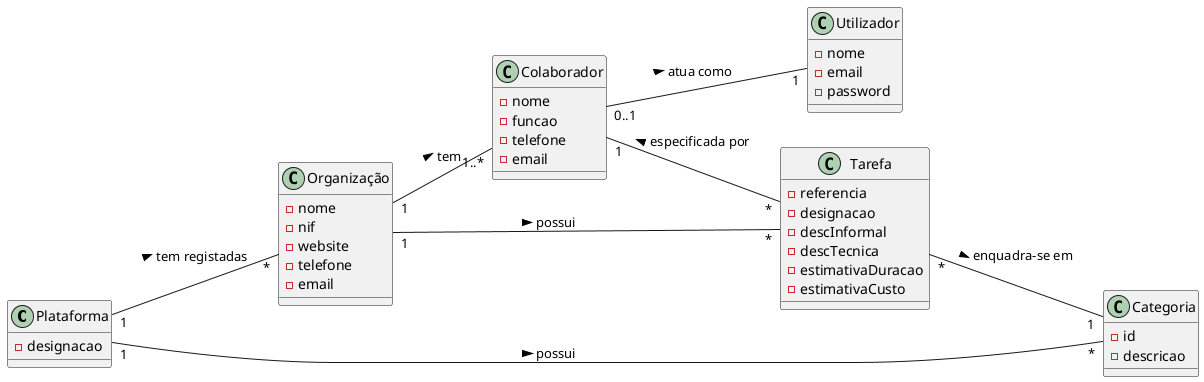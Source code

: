 @startuml

left to right direction

class Plataforma {
    -designacao
}

class Organização {
    -nome
    -nif
    -website
    -telefone
    -email
}

class Colaborador {
    -nome
    -funcao
    -telefone
    -email
}

class Utilizador{
    -nome
    -email
    -password
}

class Tarefa {
    -referencia
    -designacao
    -descInformal
    -descTecnica
    -estimativaDuracao
    -estimativaCusto
}

class Categoria {
    -id
    -descricao
}


    Plataforma "1" -- "*" Organização:tem registadas >
    Plataforma "1" -- "*" Categoria:possui >
    Organização "1" -- "*" Tarefa: possui >
    Organização "1" -- "1..*" Colaborador:tem >
    Colaborador "0..1" -- "1" Utilizador:atua como >
    Colaborador "1" -- "*" Tarefa:especificada por <
    Tarefa "*" -- "1" Categoria:enquadra-se em >

@enduml
